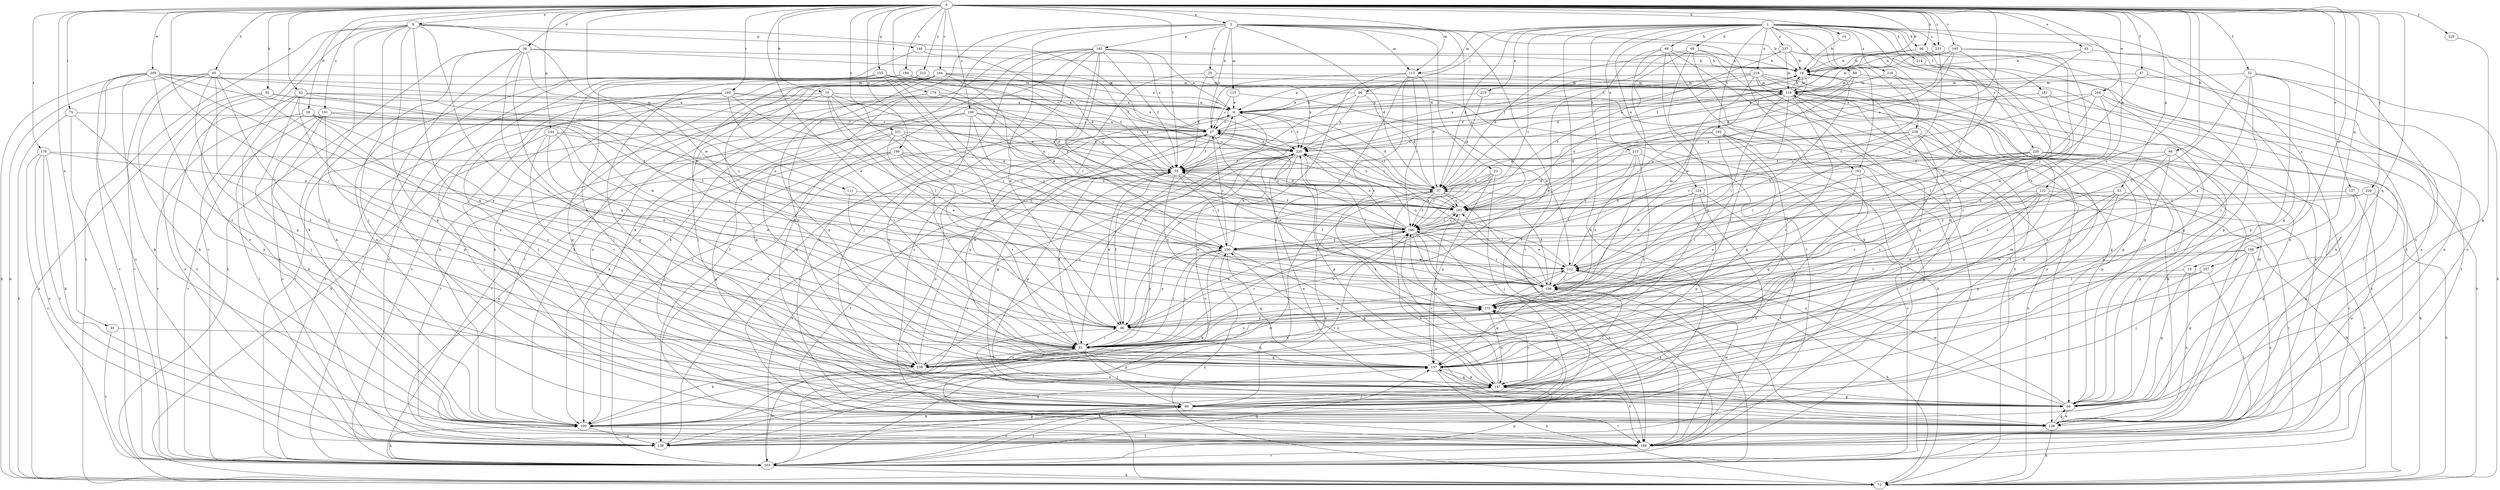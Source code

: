 strict digraph  {
0;
1;
2;
8;
9;
10;
14;
18;
19;
22;
25;
27;
28;
36;
37;
40;
42;
45;
46;
47;
52;
55;
63;
64;
65;
66;
68;
69;
72;
75;
81;
86;
89;
90;
92;
96;
100;
102;
109;
111;
113;
115;
119;
123;
124;
128;
137;
138;
144;
145;
146;
147;
148;
155;
157;
160;
164;
166;
175;
176;
179;
180;
181;
182;
184;
190;
191;
193;
195;
199;
203;
204;
207;
209;
212;
213;
214;
216;
218;
219;
220;
221;
223;
225;
226;
228;
230;
233;
237;
238;
239;
0 -> 2  [label=a];
0 -> 8  [label=a];
0 -> 10  [label=b];
0 -> 14  [label=b];
0 -> 18  [label=b];
0 -> 28  [label=d];
0 -> 36  [label=d];
0 -> 40  [label=e];
0 -> 42  [label=e];
0 -> 45  [label=e];
0 -> 46  [label=e];
0 -> 47  [label=f];
0 -> 52  [label=f];
0 -> 55  [label=f];
0 -> 63  [label=g];
0 -> 65  [label=h];
0 -> 66  [label=h];
0 -> 75  [label=i];
0 -> 81  [label=i];
0 -> 92  [label=k];
0 -> 96  [label=k];
0 -> 111  [label=m];
0 -> 113  [label=m];
0 -> 123  [label=n];
0 -> 137  [label=o];
0 -> 144  [label=p];
0 -> 148  [label=q];
0 -> 155  [label=q];
0 -> 157  [label=q];
0 -> 160  [label=r];
0 -> 164  [label=r];
0 -> 175  [label=s];
0 -> 176  [label=t];
0 -> 179  [label=t];
0 -> 180  [label=t];
0 -> 190  [label=u];
0 -> 191  [label=u];
0 -> 193  [label=u];
0 -> 195  [label=v];
0 -> 199  [label=v];
0 -> 204  [label=w];
0 -> 207  [label=w];
0 -> 209  [label=w];
0 -> 221  [label=y];
0 -> 223  [label=y];
0 -> 225  [label=y];
0 -> 226  [label=y];
0 -> 233  [label=z];
1 -> 19  [label=c];
1 -> 37  [label=d];
1 -> 64  [label=g];
1 -> 68  [label=h];
1 -> 69  [label=h];
1 -> 86  [label=j];
1 -> 89  [label=j];
1 -> 96  [label=k];
1 -> 100  [label=k];
1 -> 102  [label=l];
1 -> 113  [label=m];
1 -> 124  [label=n];
1 -> 166  [label=r];
1 -> 181  [label=t];
1 -> 182  [label=t];
1 -> 184  [label=t];
1 -> 212  [label=w];
1 -> 213  [label=x];
1 -> 214  [label=x];
1 -> 216  [label=x];
1 -> 218  [label=x];
1 -> 219  [label=x];
1 -> 228  [label=y];
1 -> 233  [label=z];
1 -> 237  [label=z];
1 -> 238  [label=z];
2 -> 18  [label=b];
2 -> 22  [label=c];
2 -> 25  [label=c];
2 -> 27  [label=c];
2 -> 37  [label=d];
2 -> 46  [label=e];
2 -> 90  [label=j];
2 -> 100  [label=k];
2 -> 102  [label=l];
2 -> 113  [label=m];
2 -> 115  [label=m];
2 -> 145  [label=p];
2 -> 193  [label=u];
2 -> 203  [label=v];
8 -> 27  [label=c];
8 -> 64  [label=g];
8 -> 72  [label=h];
8 -> 81  [label=i];
8 -> 90  [label=j];
8 -> 100  [label=k];
8 -> 138  [label=o];
8 -> 146  [label=p];
8 -> 157  [label=q];
8 -> 203  [label=v];
8 -> 212  [label=w];
9 -> 27  [label=c];
9 -> 37  [label=d];
9 -> 46  [label=e];
9 -> 81  [label=i];
9 -> 184  [label=t];
9 -> 220  [label=x];
10 -> 9  [label=a];
10 -> 46  [label=e];
10 -> 109  [label=l];
10 -> 147  [label=p];
10 -> 193  [label=u];
10 -> 203  [label=v];
10 -> 230  [label=y];
14 -> 18  [label=b];
18 -> 119  [label=m];
18 -> 184  [label=t];
18 -> 193  [label=u];
18 -> 220  [label=x];
19 -> 64  [label=g];
19 -> 109  [label=l];
19 -> 128  [label=n];
22 -> 37  [label=d];
22 -> 46  [label=e];
22 -> 90  [label=j];
22 -> 157  [label=q];
22 -> 166  [label=r];
25 -> 55  [label=f];
25 -> 119  [label=m];
25 -> 138  [label=o];
25 -> 220  [label=x];
27 -> 18  [label=b];
27 -> 55  [label=f];
27 -> 64  [label=g];
27 -> 128  [label=n];
27 -> 157  [label=q];
27 -> 175  [label=s];
27 -> 220  [label=x];
28 -> 27  [label=c];
28 -> 46  [label=e];
28 -> 175  [label=s];
28 -> 184  [label=t];
28 -> 203  [label=v];
28 -> 239  [label=z];
36 -> 18  [label=b];
36 -> 55  [label=f];
36 -> 72  [label=h];
36 -> 100  [label=k];
36 -> 128  [label=n];
36 -> 157  [label=q];
36 -> 175  [label=s];
36 -> 239  [label=z];
37 -> 27  [label=c];
37 -> 55  [label=f];
37 -> 109  [label=l];
37 -> 138  [label=o];
37 -> 166  [label=r];
37 -> 184  [label=t];
37 -> 193  [label=u];
37 -> 220  [label=x];
40 -> 81  [label=i];
40 -> 203  [label=v];
42 -> 9  [label=a];
42 -> 90  [label=j];
42 -> 100  [label=k];
42 -> 138  [label=o];
42 -> 175  [label=s];
42 -> 230  [label=y];
42 -> 239  [label=z];
45 -> 18  [label=b];
45 -> 128  [label=n];
45 -> 193  [label=u];
46 -> 55  [label=f];
46 -> 81  [label=i];
46 -> 157  [label=q];
46 -> 166  [label=r];
47 -> 119  [label=m];
47 -> 128  [label=n];
47 -> 230  [label=y];
52 -> 72  [label=h];
52 -> 81  [label=i];
52 -> 109  [label=l];
52 -> 119  [label=m];
52 -> 128  [label=n];
52 -> 147  [label=p];
52 -> 175  [label=s];
55 -> 37  [label=d];
55 -> 46  [label=e];
55 -> 109  [label=l];
55 -> 147  [label=p];
55 -> 175  [label=s];
55 -> 230  [label=y];
63 -> 46  [label=e];
63 -> 90  [label=j];
63 -> 147  [label=p];
63 -> 193  [label=u];
63 -> 203  [label=v];
64 -> 128  [label=n];
64 -> 175  [label=s];
64 -> 193  [label=u];
64 -> 212  [label=w];
64 -> 230  [label=y];
65 -> 46  [label=e];
65 -> 72  [label=h];
65 -> 100  [label=k];
65 -> 119  [label=m];
65 -> 147  [label=p];
65 -> 157  [label=q];
65 -> 203  [label=v];
65 -> 239  [label=z];
66 -> 46  [label=e];
66 -> 55  [label=f];
66 -> 147  [label=p];
66 -> 157  [label=q];
66 -> 175  [label=s];
68 -> 18  [label=b];
68 -> 46  [label=e];
68 -> 81  [label=i];
68 -> 100  [label=k];
68 -> 128  [label=n];
68 -> 184  [label=t];
69 -> 18  [label=b];
69 -> 37  [label=d];
69 -> 72  [label=h];
69 -> 157  [label=q];
69 -> 166  [label=r];
69 -> 184  [label=t];
72 -> 230  [label=y];
75 -> 27  [label=c];
75 -> 72  [label=h];
75 -> 147  [label=p];
75 -> 203  [label=v];
81 -> 55  [label=f];
81 -> 72  [label=h];
81 -> 90  [label=j];
81 -> 100  [label=k];
81 -> 147  [label=p];
81 -> 157  [label=q];
81 -> 166  [label=r];
81 -> 175  [label=s];
81 -> 193  [label=u];
81 -> 212  [label=w];
81 -> 230  [label=y];
81 -> 239  [label=z];
86 -> 9  [label=a];
86 -> 37  [label=d];
86 -> 55  [label=f];
86 -> 72  [label=h];
86 -> 220  [label=x];
89 -> 119  [label=m];
89 -> 128  [label=n];
89 -> 166  [label=r];
89 -> 230  [label=y];
90 -> 100  [label=k];
90 -> 119  [label=m];
90 -> 166  [label=r];
90 -> 184  [label=t];
90 -> 203  [label=v];
92 -> 9  [label=a];
92 -> 72  [label=h];
92 -> 138  [label=o];
92 -> 166  [label=r];
96 -> 18  [label=b];
96 -> 27  [label=c];
96 -> 64  [label=g];
96 -> 184  [label=t];
100 -> 138  [label=o];
100 -> 157  [label=q];
100 -> 166  [label=r];
100 -> 184  [label=t];
100 -> 220  [label=x];
102 -> 37  [label=d];
102 -> 46  [label=e];
102 -> 90  [label=j];
102 -> 147  [label=p];
102 -> 157  [label=q];
109 -> 9  [label=a];
109 -> 18  [label=b];
109 -> 37  [label=d];
109 -> 157  [label=q];
109 -> 166  [label=r];
109 -> 175  [label=s];
111 -> 81  [label=i];
111 -> 193  [label=u];
113 -> 27  [label=c];
113 -> 37  [label=d];
113 -> 81  [label=i];
113 -> 90  [label=j];
113 -> 119  [label=m];
113 -> 166  [label=r];
113 -> 175  [label=s];
115 -> 9  [label=a];
115 -> 27  [label=c];
115 -> 212  [label=w];
119 -> 9  [label=a];
119 -> 18  [label=b];
119 -> 64  [label=g];
119 -> 72  [label=h];
119 -> 81  [label=i];
119 -> 109  [label=l];
119 -> 128  [label=n];
119 -> 138  [label=o];
119 -> 157  [label=q];
119 -> 193  [label=u];
119 -> 239  [label=z];
123 -> 72  [label=h];
123 -> 81  [label=i];
123 -> 157  [label=q];
123 -> 166  [label=r];
123 -> 175  [label=s];
123 -> 193  [label=u];
123 -> 203  [label=v];
124 -> 90  [label=j];
124 -> 147  [label=p];
124 -> 184  [label=t];
124 -> 193  [label=u];
124 -> 212  [label=w];
128 -> 46  [label=e];
128 -> 64  [label=g];
128 -> 72  [label=h];
128 -> 119  [label=m];
137 -> 64  [label=g];
137 -> 138  [label=o];
137 -> 193  [label=u];
138 -> 9  [label=a];
138 -> 147  [label=p];
144 -> 46  [label=e];
144 -> 81  [label=i];
144 -> 90  [label=j];
144 -> 193  [label=u];
144 -> 220  [label=x];
144 -> 239  [label=z];
145 -> 9  [label=a];
145 -> 18  [label=b];
145 -> 27  [label=c];
145 -> 55  [label=f];
145 -> 90  [label=j];
145 -> 100  [label=k];
145 -> 128  [label=n];
145 -> 166  [label=r];
145 -> 184  [label=t];
145 -> 203  [label=v];
145 -> 230  [label=y];
146 -> 18  [label=b];
146 -> 37  [label=d];
146 -> 128  [label=n];
147 -> 64  [label=g];
147 -> 90  [label=j];
147 -> 109  [label=l];
147 -> 157  [label=q];
147 -> 166  [label=r];
147 -> 175  [label=s];
147 -> 220  [label=x];
148 -> 64  [label=g];
148 -> 90  [label=j];
148 -> 109  [label=l];
148 -> 138  [label=o];
148 -> 212  [label=w];
155 -> 46  [label=e];
155 -> 55  [label=f];
155 -> 109  [label=l];
155 -> 119  [label=m];
155 -> 138  [label=o];
155 -> 193  [label=u];
155 -> 203  [label=v];
157 -> 72  [label=h];
157 -> 147  [label=p];
157 -> 184  [label=t];
160 -> 9  [label=a];
160 -> 81  [label=i];
160 -> 90  [label=j];
160 -> 109  [label=l];
160 -> 128  [label=n];
160 -> 203  [label=v];
160 -> 220  [label=x];
164 -> 90  [label=j];
164 -> 100  [label=k];
164 -> 109  [label=l];
164 -> 119  [label=m];
164 -> 128  [label=n];
164 -> 184  [label=t];
164 -> 193  [label=u];
164 -> 220  [label=x];
164 -> 239  [label=z];
166 -> 27  [label=c];
166 -> 55  [label=f];
166 -> 128  [label=n];
166 -> 138  [label=o];
166 -> 184  [label=t];
166 -> 193  [label=u];
166 -> 212  [label=w];
166 -> 220  [label=x];
166 -> 230  [label=y];
175 -> 46  [label=e];
175 -> 147  [label=p];
176 -> 55  [label=f];
176 -> 100  [label=k];
176 -> 138  [label=o];
176 -> 184  [label=t];
176 -> 193  [label=u];
176 -> 203  [label=v];
179 -> 9  [label=a];
179 -> 37  [label=d];
179 -> 72  [label=h];
179 -> 157  [label=q];
179 -> 166  [label=r];
180 -> 9  [label=a];
180 -> 27  [label=c];
180 -> 64  [label=g];
180 -> 90  [label=j];
180 -> 100  [label=k];
180 -> 119  [label=m];
180 -> 193  [label=u];
180 -> 203  [label=v];
181 -> 9  [label=a];
181 -> 72  [label=h];
181 -> 109  [label=l];
182 -> 37  [label=d];
182 -> 72  [label=h];
182 -> 81  [label=i];
182 -> 147  [label=p];
182 -> 157  [label=q];
182 -> 203  [label=v];
182 -> 220  [label=x];
184 -> 18  [label=b];
184 -> 55  [label=f];
184 -> 203  [label=v];
184 -> 212  [label=w];
190 -> 55  [label=f];
190 -> 64  [label=g];
190 -> 81  [label=i];
190 -> 90  [label=j];
190 -> 138  [label=o];
190 -> 193  [label=u];
190 -> 230  [label=y];
191 -> 27  [label=c];
191 -> 100  [label=k];
191 -> 138  [label=o];
191 -> 147  [label=p];
191 -> 203  [label=v];
191 -> 212  [label=w];
193 -> 27  [label=c];
193 -> 157  [label=q];
193 -> 166  [label=r];
195 -> 18  [label=b];
195 -> 27  [label=c];
195 -> 37  [label=d];
195 -> 109  [label=l];
195 -> 119  [label=m];
195 -> 166  [label=r];
195 -> 175  [label=s];
195 -> 220  [label=x];
199 -> 27  [label=c];
199 -> 100  [label=k];
199 -> 157  [label=q];
199 -> 166  [label=r];
199 -> 203  [label=v];
199 -> 220  [label=x];
199 -> 230  [label=y];
203 -> 37  [label=d];
203 -> 55  [label=f];
203 -> 72  [label=h];
203 -> 90  [label=j];
203 -> 100  [label=k];
203 -> 109  [label=l];
203 -> 147  [label=p];
203 -> 157  [label=q];
204 -> 9  [label=a];
204 -> 90  [label=j];
204 -> 184  [label=t];
204 -> 193  [label=u];
204 -> 212  [label=w];
204 -> 230  [label=y];
207 -> 90  [label=j];
207 -> 109  [label=l];
207 -> 184  [label=t];
207 -> 239  [label=z];
209 -> 55  [label=f];
209 -> 72  [label=h];
209 -> 81  [label=i];
209 -> 100  [label=k];
209 -> 109  [label=l];
209 -> 119  [label=m];
209 -> 138  [label=o];
209 -> 203  [label=v];
209 -> 239  [label=z];
212 -> 72  [label=h];
212 -> 109  [label=l];
212 -> 119  [label=m];
212 -> 175  [label=s];
212 -> 220  [label=x];
213 -> 55  [label=f];
213 -> 109  [label=l];
213 -> 175  [label=s];
213 -> 203  [label=v];
213 -> 239  [label=z];
214 -> 175  [label=s];
216 -> 46  [label=e];
216 -> 119  [label=m];
216 -> 230  [label=y];
218 -> 9  [label=a];
218 -> 55  [label=f];
218 -> 64  [label=g];
218 -> 90  [label=j];
218 -> 119  [label=m];
218 -> 157  [label=q];
218 -> 184  [label=t];
218 -> 212  [label=w];
218 -> 220  [label=x];
219 -> 9  [label=a];
219 -> 37  [label=d];
219 -> 64  [label=g];
220 -> 55  [label=f];
220 -> 109  [label=l];
220 -> 128  [label=n];
220 -> 138  [label=o];
220 -> 147  [label=p];
220 -> 203  [label=v];
220 -> 239  [label=z];
221 -> 37  [label=d];
221 -> 81  [label=i];
221 -> 157  [label=q];
221 -> 166  [label=r];
221 -> 184  [label=t];
221 -> 220  [label=x];
223 -> 64  [label=g];
223 -> 100  [label=k];
223 -> 119  [label=m];
223 -> 157  [label=q];
225 -> 64  [label=g];
226 -> 64  [label=g];
226 -> 72  [label=h];
226 -> 193  [label=u];
226 -> 230  [label=y];
228 -> 55  [label=f];
228 -> 64  [label=g];
228 -> 72  [label=h];
228 -> 109  [label=l];
228 -> 166  [label=r];
228 -> 203  [label=v];
230 -> 27  [label=c];
230 -> 46  [label=e];
230 -> 81  [label=i];
230 -> 100  [label=k];
230 -> 147  [label=p];
230 -> 157  [label=q];
230 -> 212  [label=w];
230 -> 220  [label=x];
233 -> 18  [label=b];
233 -> 55  [label=f];
233 -> 138  [label=o];
233 -> 230  [label=y];
237 -> 18  [label=b];
237 -> 37  [label=d];
237 -> 55  [label=f];
237 -> 64  [label=g];
237 -> 119  [label=m];
237 -> 128  [label=n];
238 -> 37  [label=d];
238 -> 100  [label=k];
238 -> 109  [label=l];
238 -> 147  [label=p];
238 -> 220  [label=x];
238 -> 239  [label=z];
239 -> 9  [label=a];
239 -> 27  [label=c];
239 -> 81  [label=i];
239 -> 175  [label=s];
239 -> 203  [label=v];
}
